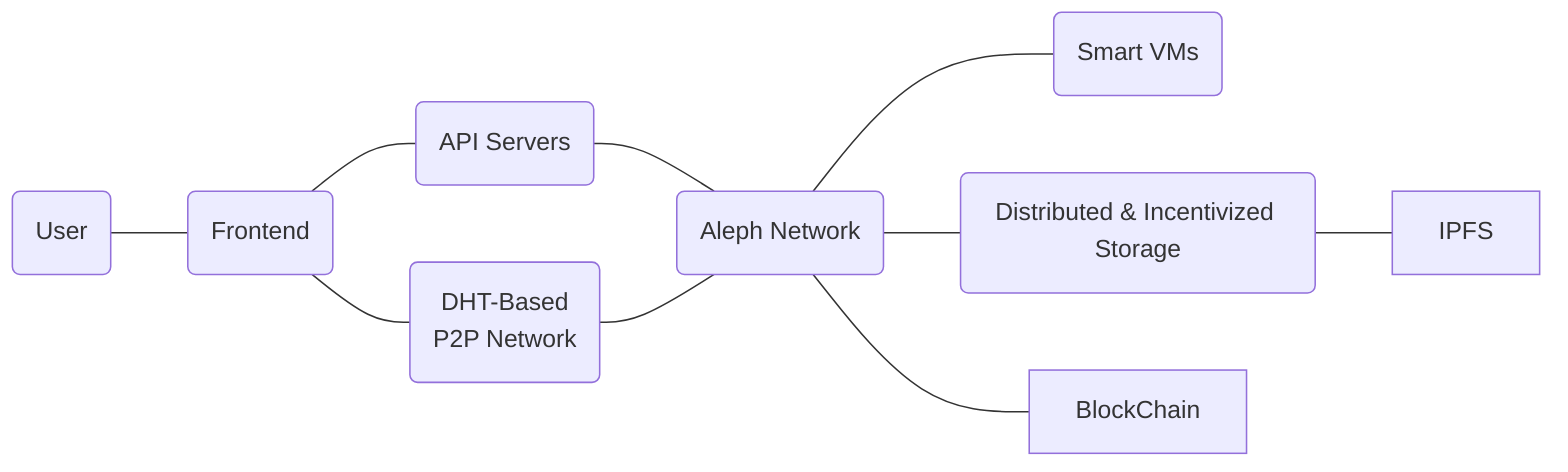 graph LR

  User(User) --- Frontend(Frontend)
  Frontend --- APIS(API Servers)
  Frontend --- P2PN(DHT-Based<br>P2P Network)
  APIS --- ALP(Aleph Network)
  P2PN --- ALP
  ALP --- SVM(Smart VMs)
  ALP --- STR(Distributed & Incentivized Storage)
  STR --- IPFS
  ALP --- BlockChain
  
  class User,Frontend,APIS,P2PN,ALP,SVM,STR,IPFS,BlockChain icon-node;
  class User girl;
  class Frontend web;
  class APIS api;
  class P2PN sat;
  class SVM brain;
  class STR hosting;
  class ALP planets;
  class IPFS ipfs;
  class BlockChain blockchain;